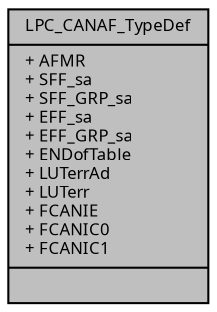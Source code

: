 digraph "LPC_CANAF_TypeDef"
{
  edge [fontname="Sans",fontsize="8",labelfontname="Sans",labelfontsize="8"];
  node [fontname="Sans",fontsize="8",shape=record];
  Node1 [label="{LPC_CANAF_TypeDef\n|+ AFMR\l+ SFF_sa\l+ SFF_GRP_sa\l+ EFF_sa\l+ EFF_GRP_sa\l+ ENDofTable\l+ LUTerrAd\l+ LUTerr\l+ FCANIE\l+ FCANIC0\l+ FCANIC1\l|}",height=0.2,width=0.4,color="black", fillcolor="grey75", style="filled", fontcolor="black"];
}
